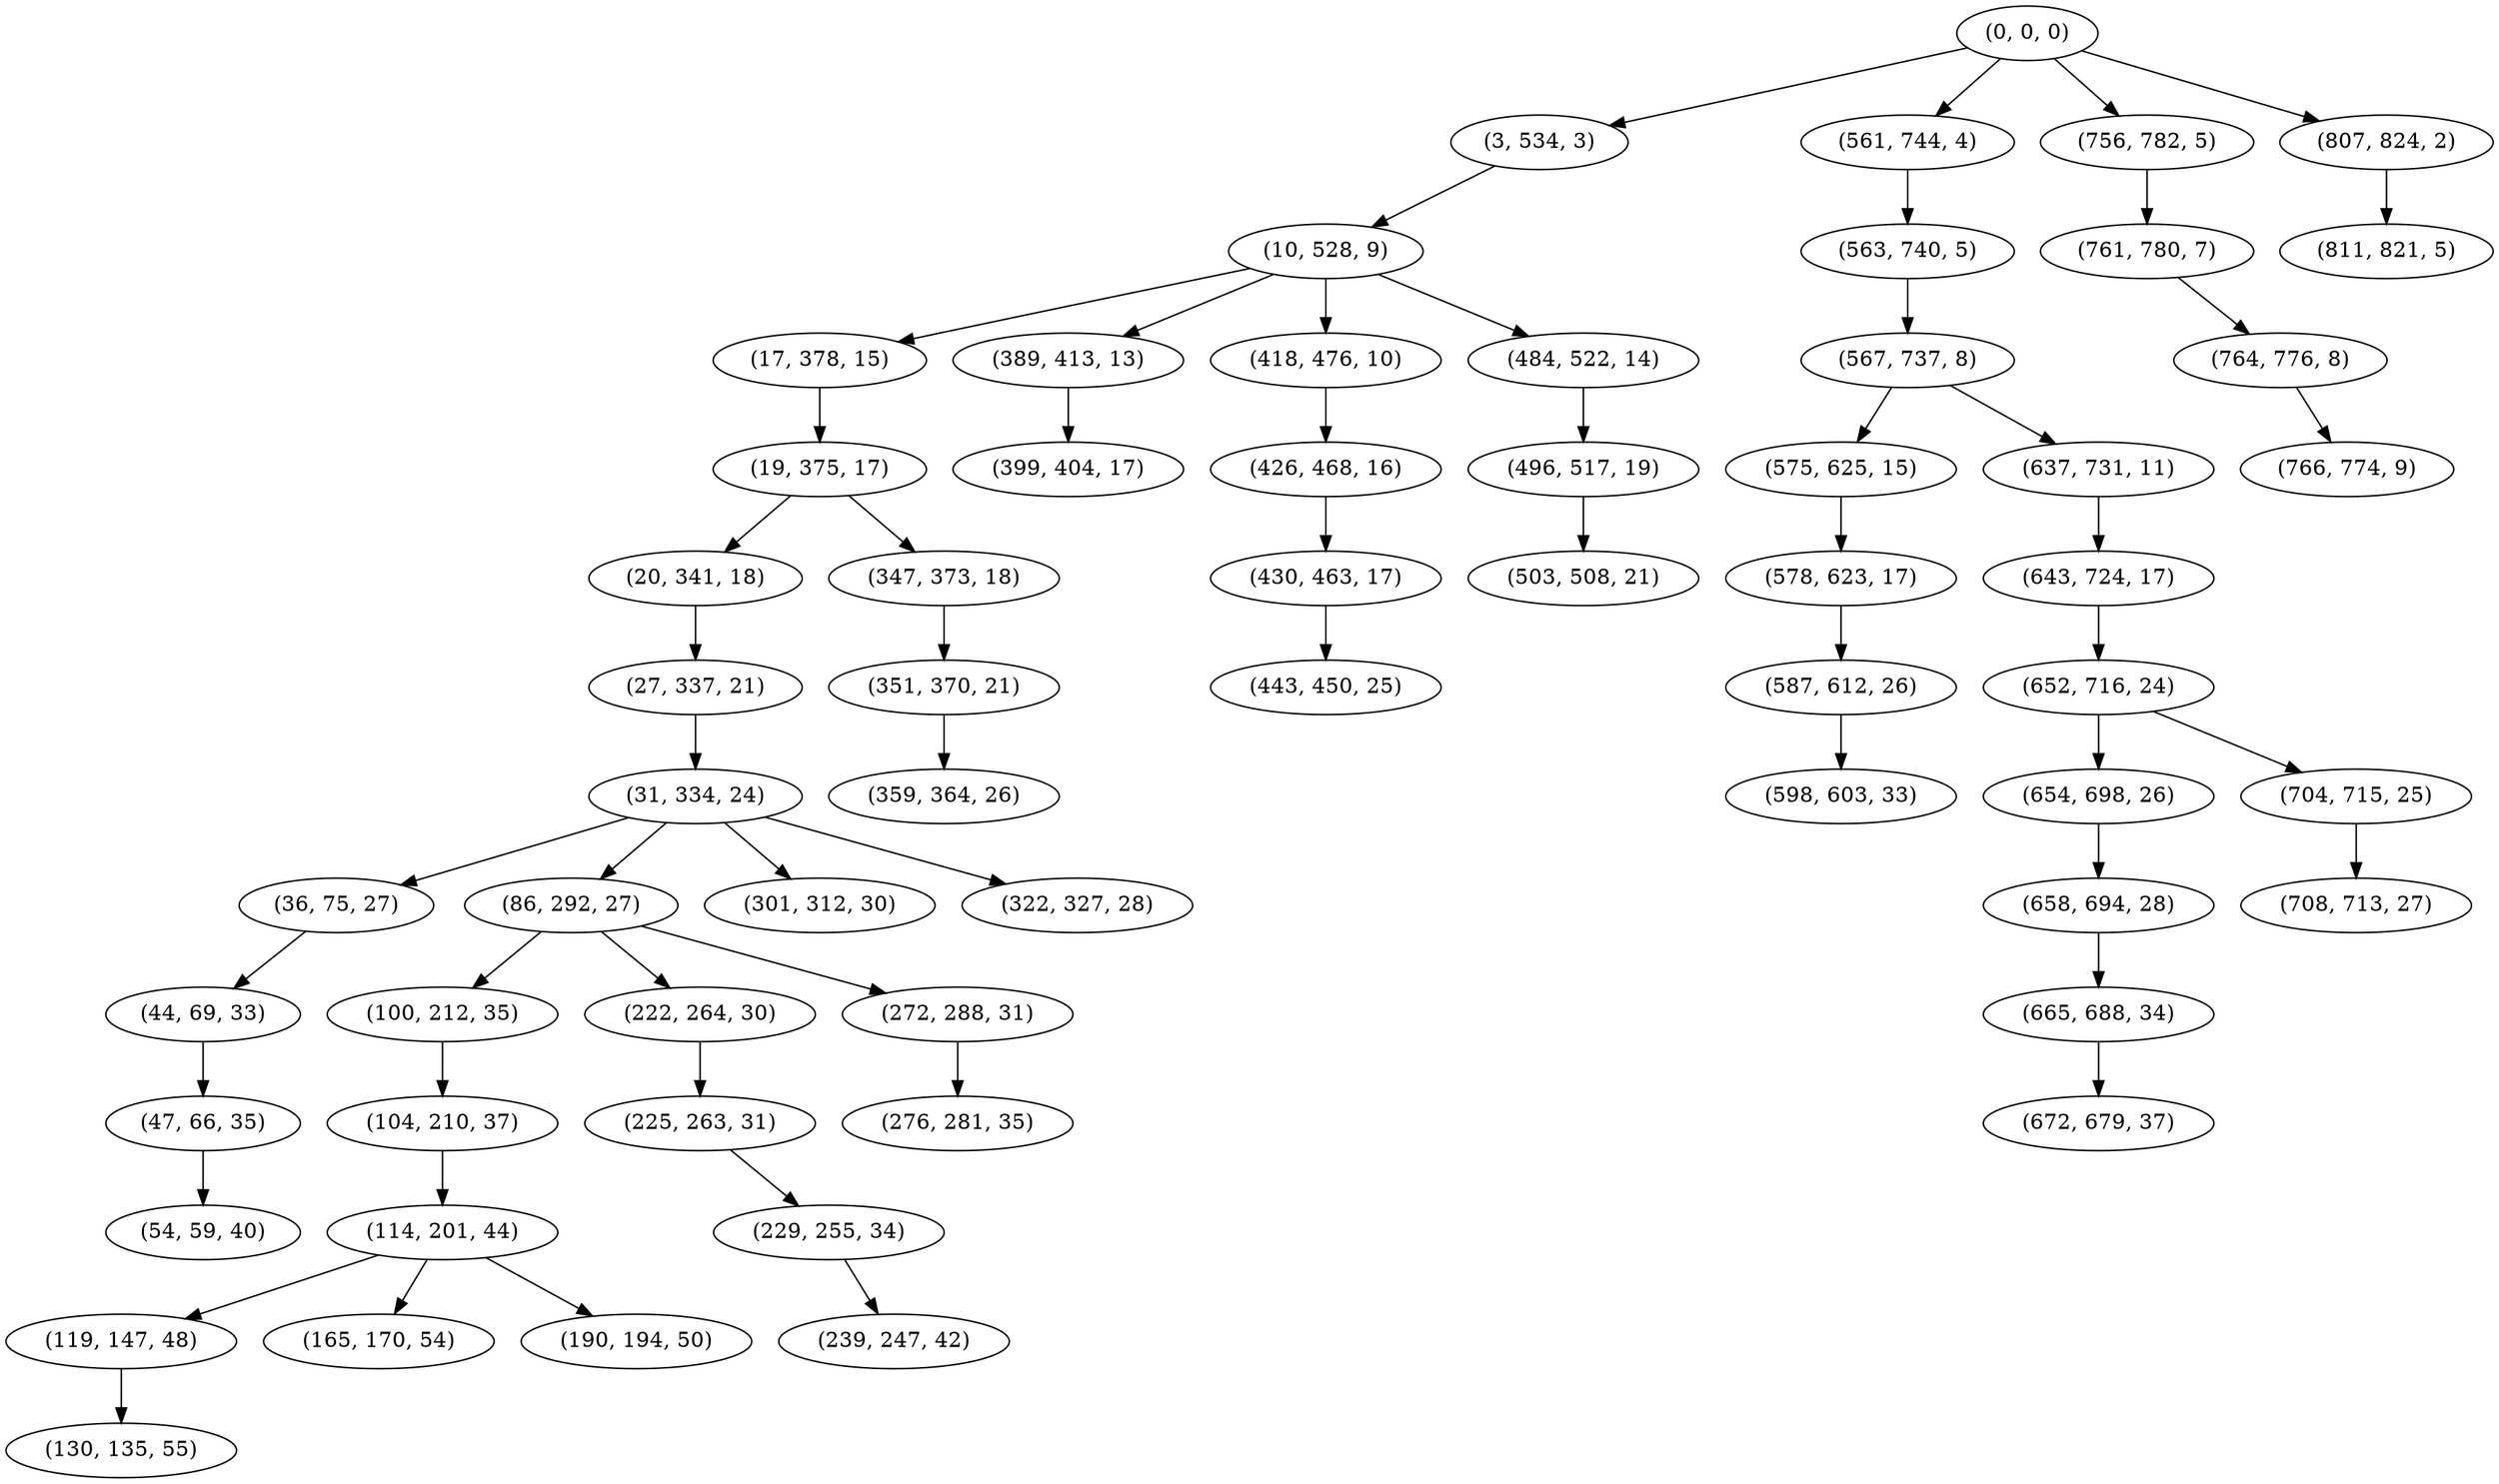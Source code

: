 digraph tree {
    "(0, 0, 0)";
    "(3, 534, 3)";
    "(10, 528, 9)";
    "(17, 378, 15)";
    "(19, 375, 17)";
    "(20, 341, 18)";
    "(27, 337, 21)";
    "(31, 334, 24)";
    "(36, 75, 27)";
    "(44, 69, 33)";
    "(47, 66, 35)";
    "(54, 59, 40)";
    "(86, 292, 27)";
    "(100, 212, 35)";
    "(104, 210, 37)";
    "(114, 201, 44)";
    "(119, 147, 48)";
    "(130, 135, 55)";
    "(165, 170, 54)";
    "(190, 194, 50)";
    "(222, 264, 30)";
    "(225, 263, 31)";
    "(229, 255, 34)";
    "(239, 247, 42)";
    "(272, 288, 31)";
    "(276, 281, 35)";
    "(301, 312, 30)";
    "(322, 327, 28)";
    "(347, 373, 18)";
    "(351, 370, 21)";
    "(359, 364, 26)";
    "(389, 413, 13)";
    "(399, 404, 17)";
    "(418, 476, 10)";
    "(426, 468, 16)";
    "(430, 463, 17)";
    "(443, 450, 25)";
    "(484, 522, 14)";
    "(496, 517, 19)";
    "(503, 508, 21)";
    "(561, 744, 4)";
    "(563, 740, 5)";
    "(567, 737, 8)";
    "(575, 625, 15)";
    "(578, 623, 17)";
    "(587, 612, 26)";
    "(598, 603, 33)";
    "(637, 731, 11)";
    "(643, 724, 17)";
    "(652, 716, 24)";
    "(654, 698, 26)";
    "(658, 694, 28)";
    "(665, 688, 34)";
    "(672, 679, 37)";
    "(704, 715, 25)";
    "(708, 713, 27)";
    "(756, 782, 5)";
    "(761, 780, 7)";
    "(764, 776, 8)";
    "(766, 774, 9)";
    "(807, 824, 2)";
    "(811, 821, 5)";
    "(0, 0, 0)" -> "(3, 534, 3)";
    "(0, 0, 0)" -> "(561, 744, 4)";
    "(0, 0, 0)" -> "(756, 782, 5)";
    "(0, 0, 0)" -> "(807, 824, 2)";
    "(3, 534, 3)" -> "(10, 528, 9)";
    "(10, 528, 9)" -> "(17, 378, 15)";
    "(10, 528, 9)" -> "(389, 413, 13)";
    "(10, 528, 9)" -> "(418, 476, 10)";
    "(10, 528, 9)" -> "(484, 522, 14)";
    "(17, 378, 15)" -> "(19, 375, 17)";
    "(19, 375, 17)" -> "(20, 341, 18)";
    "(19, 375, 17)" -> "(347, 373, 18)";
    "(20, 341, 18)" -> "(27, 337, 21)";
    "(27, 337, 21)" -> "(31, 334, 24)";
    "(31, 334, 24)" -> "(36, 75, 27)";
    "(31, 334, 24)" -> "(86, 292, 27)";
    "(31, 334, 24)" -> "(301, 312, 30)";
    "(31, 334, 24)" -> "(322, 327, 28)";
    "(36, 75, 27)" -> "(44, 69, 33)";
    "(44, 69, 33)" -> "(47, 66, 35)";
    "(47, 66, 35)" -> "(54, 59, 40)";
    "(86, 292, 27)" -> "(100, 212, 35)";
    "(86, 292, 27)" -> "(222, 264, 30)";
    "(86, 292, 27)" -> "(272, 288, 31)";
    "(100, 212, 35)" -> "(104, 210, 37)";
    "(104, 210, 37)" -> "(114, 201, 44)";
    "(114, 201, 44)" -> "(119, 147, 48)";
    "(114, 201, 44)" -> "(165, 170, 54)";
    "(114, 201, 44)" -> "(190, 194, 50)";
    "(119, 147, 48)" -> "(130, 135, 55)";
    "(222, 264, 30)" -> "(225, 263, 31)";
    "(225, 263, 31)" -> "(229, 255, 34)";
    "(229, 255, 34)" -> "(239, 247, 42)";
    "(272, 288, 31)" -> "(276, 281, 35)";
    "(347, 373, 18)" -> "(351, 370, 21)";
    "(351, 370, 21)" -> "(359, 364, 26)";
    "(389, 413, 13)" -> "(399, 404, 17)";
    "(418, 476, 10)" -> "(426, 468, 16)";
    "(426, 468, 16)" -> "(430, 463, 17)";
    "(430, 463, 17)" -> "(443, 450, 25)";
    "(484, 522, 14)" -> "(496, 517, 19)";
    "(496, 517, 19)" -> "(503, 508, 21)";
    "(561, 744, 4)" -> "(563, 740, 5)";
    "(563, 740, 5)" -> "(567, 737, 8)";
    "(567, 737, 8)" -> "(575, 625, 15)";
    "(567, 737, 8)" -> "(637, 731, 11)";
    "(575, 625, 15)" -> "(578, 623, 17)";
    "(578, 623, 17)" -> "(587, 612, 26)";
    "(587, 612, 26)" -> "(598, 603, 33)";
    "(637, 731, 11)" -> "(643, 724, 17)";
    "(643, 724, 17)" -> "(652, 716, 24)";
    "(652, 716, 24)" -> "(654, 698, 26)";
    "(652, 716, 24)" -> "(704, 715, 25)";
    "(654, 698, 26)" -> "(658, 694, 28)";
    "(658, 694, 28)" -> "(665, 688, 34)";
    "(665, 688, 34)" -> "(672, 679, 37)";
    "(704, 715, 25)" -> "(708, 713, 27)";
    "(756, 782, 5)" -> "(761, 780, 7)";
    "(761, 780, 7)" -> "(764, 776, 8)";
    "(764, 776, 8)" -> "(766, 774, 9)";
    "(807, 824, 2)" -> "(811, 821, 5)";
}
